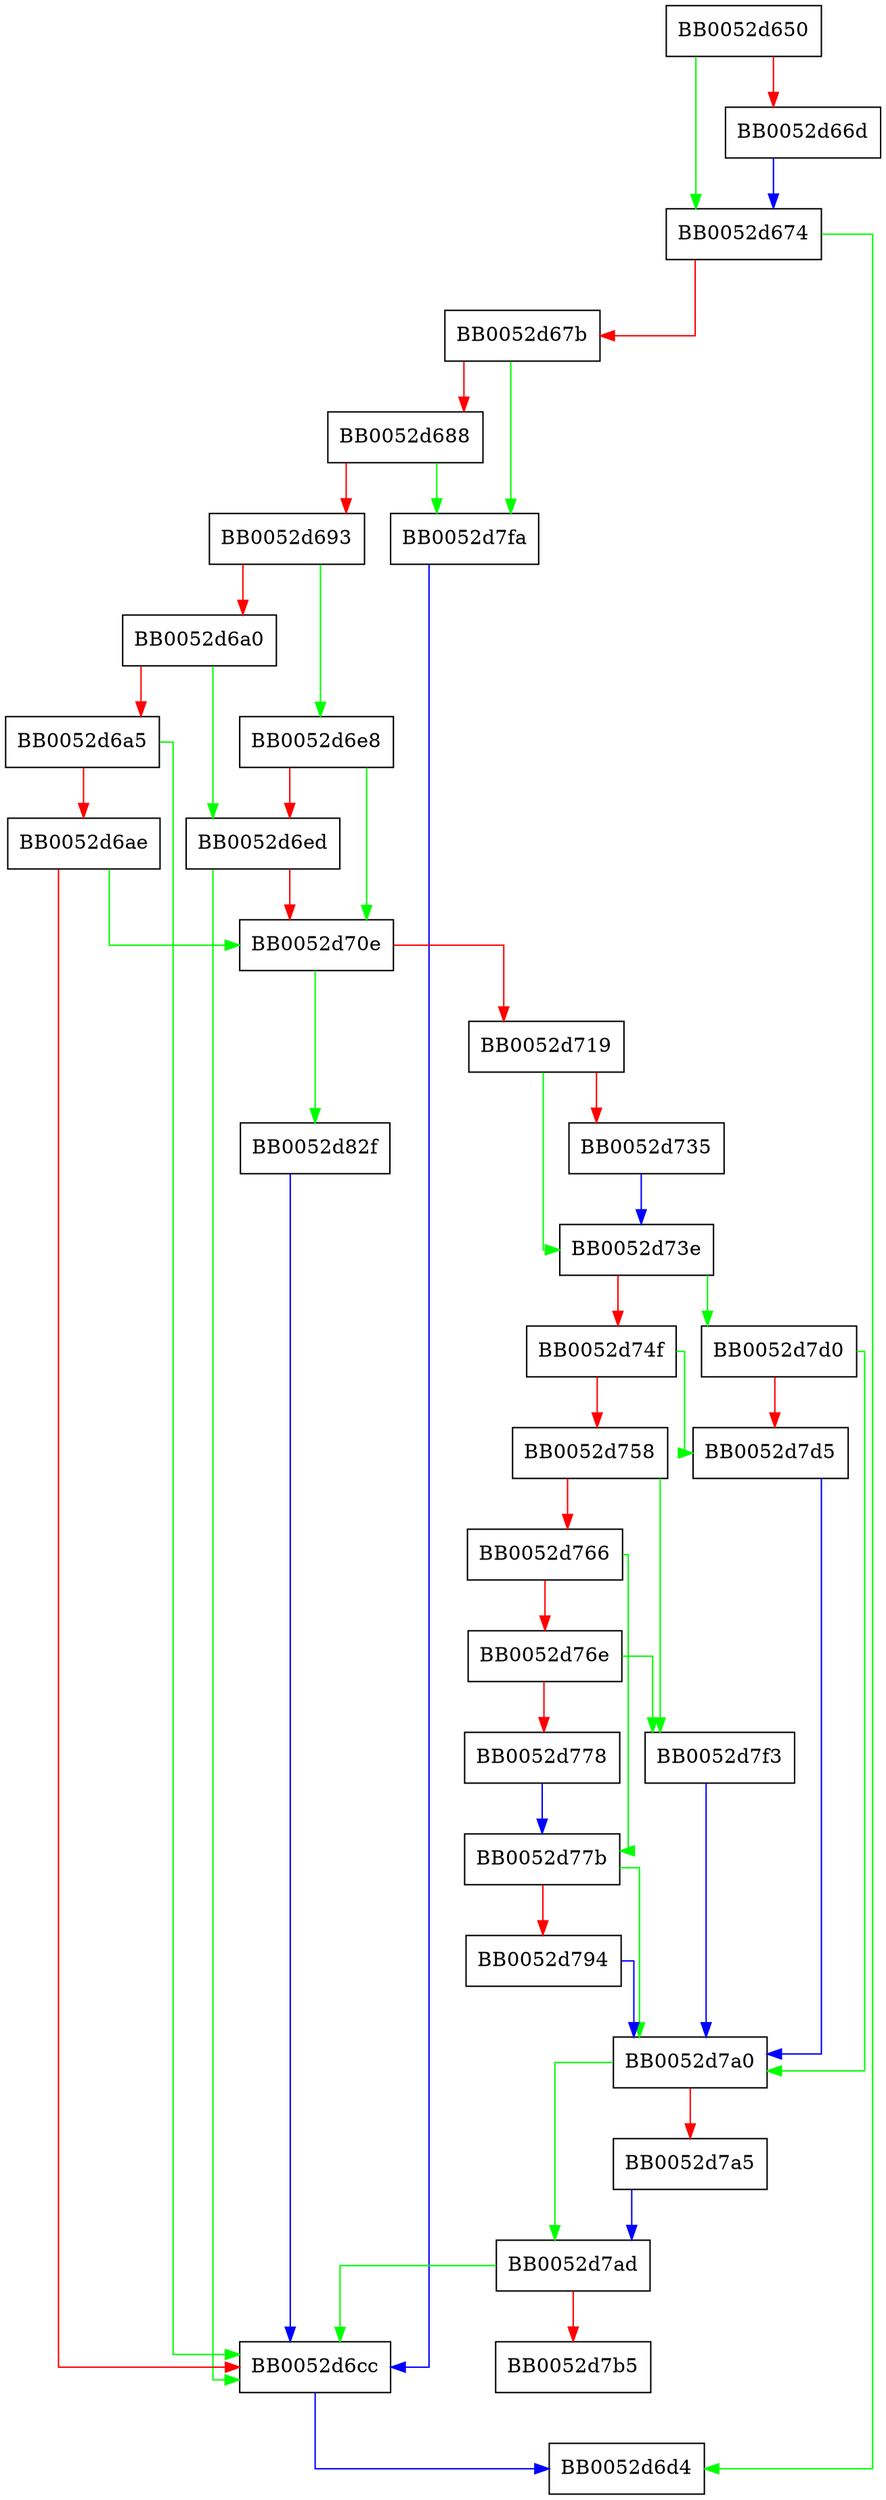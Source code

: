 digraph BIO_write_ex {
  node [shape="box"];
  graph [splines=ortho];
  BB0052d650 -> BB0052d674 [color="green"];
  BB0052d650 -> BB0052d66d [color="red"];
  BB0052d66d -> BB0052d674 [color="blue"];
  BB0052d674 -> BB0052d6d4 [color="green"];
  BB0052d674 -> BB0052d67b [color="red"];
  BB0052d67b -> BB0052d7fa [color="green"];
  BB0052d67b -> BB0052d688 [color="red"];
  BB0052d688 -> BB0052d7fa [color="green"];
  BB0052d688 -> BB0052d693 [color="red"];
  BB0052d693 -> BB0052d6e8 [color="green"];
  BB0052d693 -> BB0052d6a0 [color="red"];
  BB0052d6a0 -> BB0052d6ed [color="green"];
  BB0052d6a0 -> BB0052d6a5 [color="red"];
  BB0052d6a5 -> BB0052d6cc [color="green"];
  BB0052d6a5 -> BB0052d6ae [color="red"];
  BB0052d6ae -> BB0052d70e [color="green"];
  BB0052d6ae -> BB0052d6cc [color="red"];
  BB0052d6cc -> BB0052d6d4 [color="blue"];
  BB0052d6e8 -> BB0052d70e [color="green"];
  BB0052d6e8 -> BB0052d6ed [color="red"];
  BB0052d6ed -> BB0052d6cc [color="green"];
  BB0052d6ed -> BB0052d70e [color="red"];
  BB0052d70e -> BB0052d82f [color="green"];
  BB0052d70e -> BB0052d719 [color="red"];
  BB0052d719 -> BB0052d73e [color="green"];
  BB0052d719 -> BB0052d735 [color="red"];
  BB0052d735 -> BB0052d73e [color="blue"];
  BB0052d73e -> BB0052d7d0 [color="green"];
  BB0052d73e -> BB0052d74f [color="red"];
  BB0052d74f -> BB0052d7d5 [color="green"];
  BB0052d74f -> BB0052d758 [color="red"];
  BB0052d758 -> BB0052d7f3 [color="green"];
  BB0052d758 -> BB0052d766 [color="red"];
  BB0052d766 -> BB0052d77b [color="green"];
  BB0052d766 -> BB0052d76e [color="red"];
  BB0052d76e -> BB0052d7f3 [color="green"];
  BB0052d76e -> BB0052d778 [color="red"];
  BB0052d778 -> BB0052d77b [color="blue"];
  BB0052d77b -> BB0052d7a0 [color="green"];
  BB0052d77b -> BB0052d794 [color="red"];
  BB0052d794 -> BB0052d7a0 [color="blue"];
  BB0052d7a0 -> BB0052d7ad [color="green"];
  BB0052d7a0 -> BB0052d7a5 [color="red"];
  BB0052d7a5 -> BB0052d7ad [color="blue"];
  BB0052d7ad -> BB0052d6cc [color="green"];
  BB0052d7ad -> BB0052d7b5 [color="red"];
  BB0052d7d0 -> BB0052d7a0 [color="green"];
  BB0052d7d0 -> BB0052d7d5 [color="red"];
  BB0052d7d5 -> BB0052d7a0 [color="blue"];
  BB0052d7f3 -> BB0052d7a0 [color="blue"];
  BB0052d7fa -> BB0052d6cc [color="blue"];
  BB0052d82f -> BB0052d6cc [color="blue"];
}